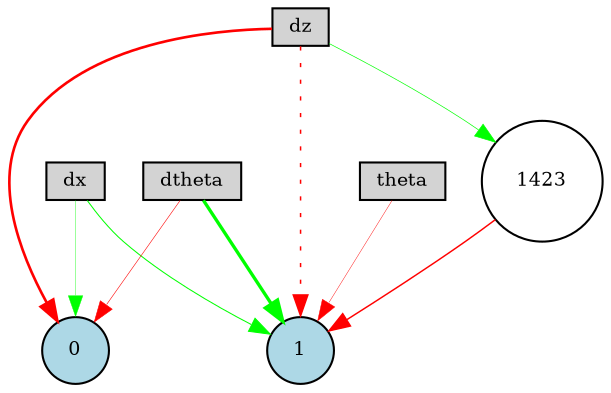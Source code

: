 digraph {
	node [fontsize=9 height=0.2 shape=circle width=0.2]
	dx [fillcolor=lightgray shape=box style=filled]
	dz [fillcolor=lightgray shape=box style=filled]
	theta [fillcolor=lightgray shape=box style=filled]
	dtheta [fillcolor=lightgray shape=box style=filled]
	0 [fillcolor=lightblue style=filled]
	1 [fillcolor=lightblue style=filled]
	1423 [fillcolor=white style=filled]
	dtheta -> 0 [color=red penwidth=0.2733297738791056 style=solid]
	dz -> 0 [color=red penwidth=1.270352238517231 style=solid]
	dz -> 1 [color=red penwidth=0.722686897405116 style=dotted]
	dx -> 1 [color=green penwidth=0.48868862668353263 style=solid]
	dtheta -> 1 [color=green penwidth=1.5953482466181033 style=solid]
	dx -> 0 [color=green penwidth=0.18641095528475338 style=solid]
	theta -> 1 [color=red penwidth=0.20683507406167018 style=solid]
	dz -> 1423 [color=green penwidth=0.32402294145880234 style=solid]
	1423 -> 1 [color=red penwidth=0.7030765226650112 style=solid]
}
